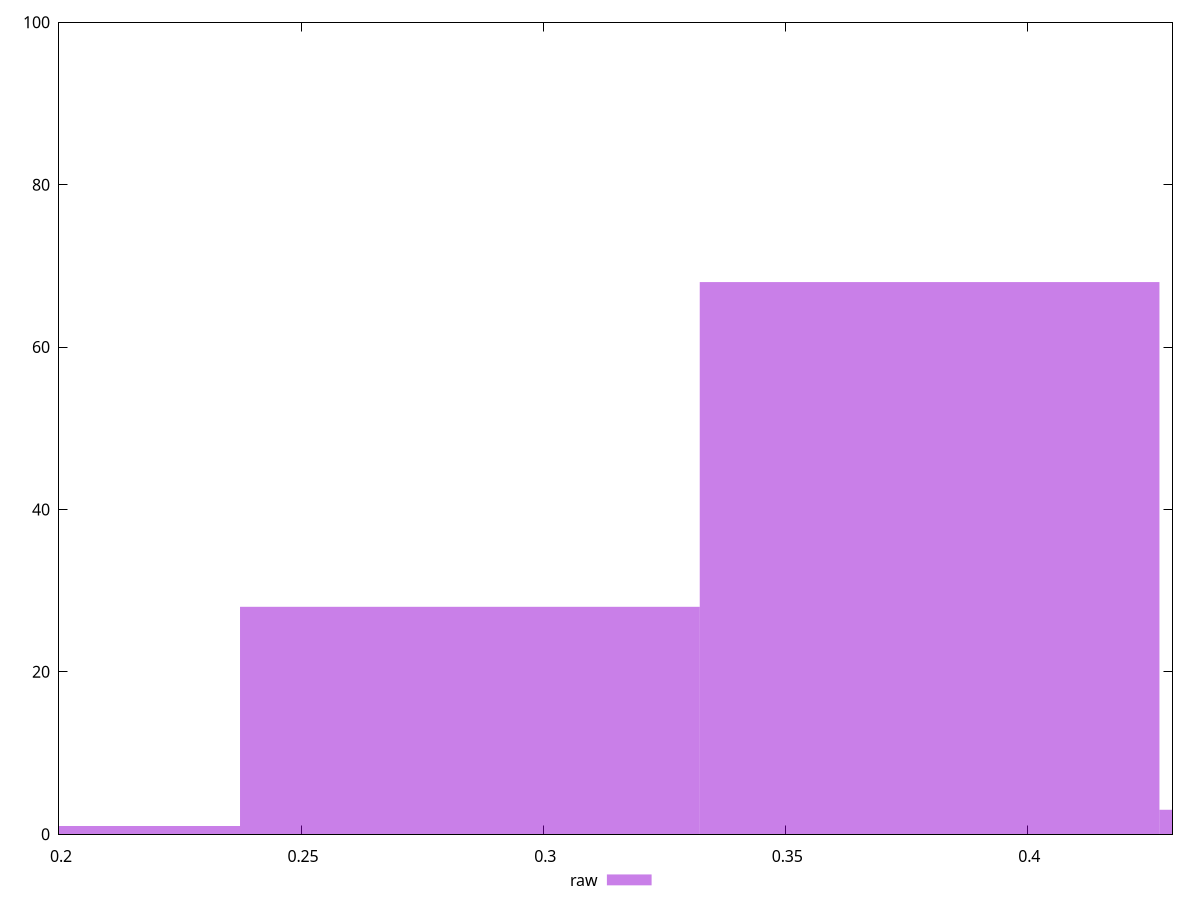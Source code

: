 reset

$raw <<EOF
0.3798262476498426 68
0.2848696857373819 28
0.47478280956230323 3
0.1899131238249213 1
EOF

set key outside below
set boxwidth 0.09495656191246064
set xrange [0.2:0.43]
set yrange [0:100]
set trange [0:100]
set style fill transparent solid 0.5 noborder
set terminal svg size 640, 490 enhanced background rgb 'white'
set output "reprap/meta/score/samples/pages+cached+noexternal+nomedia/raw/histogram.svg"

plot $raw title "raw" with boxes

reset
